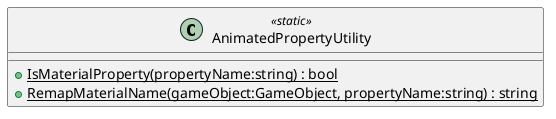 @startuml
class AnimatedPropertyUtility <<static>> {
    + {static} IsMaterialProperty(propertyName:string) : bool
    + {static} RemapMaterialName(gameObject:GameObject, propertyName:string) : string
}
@enduml
